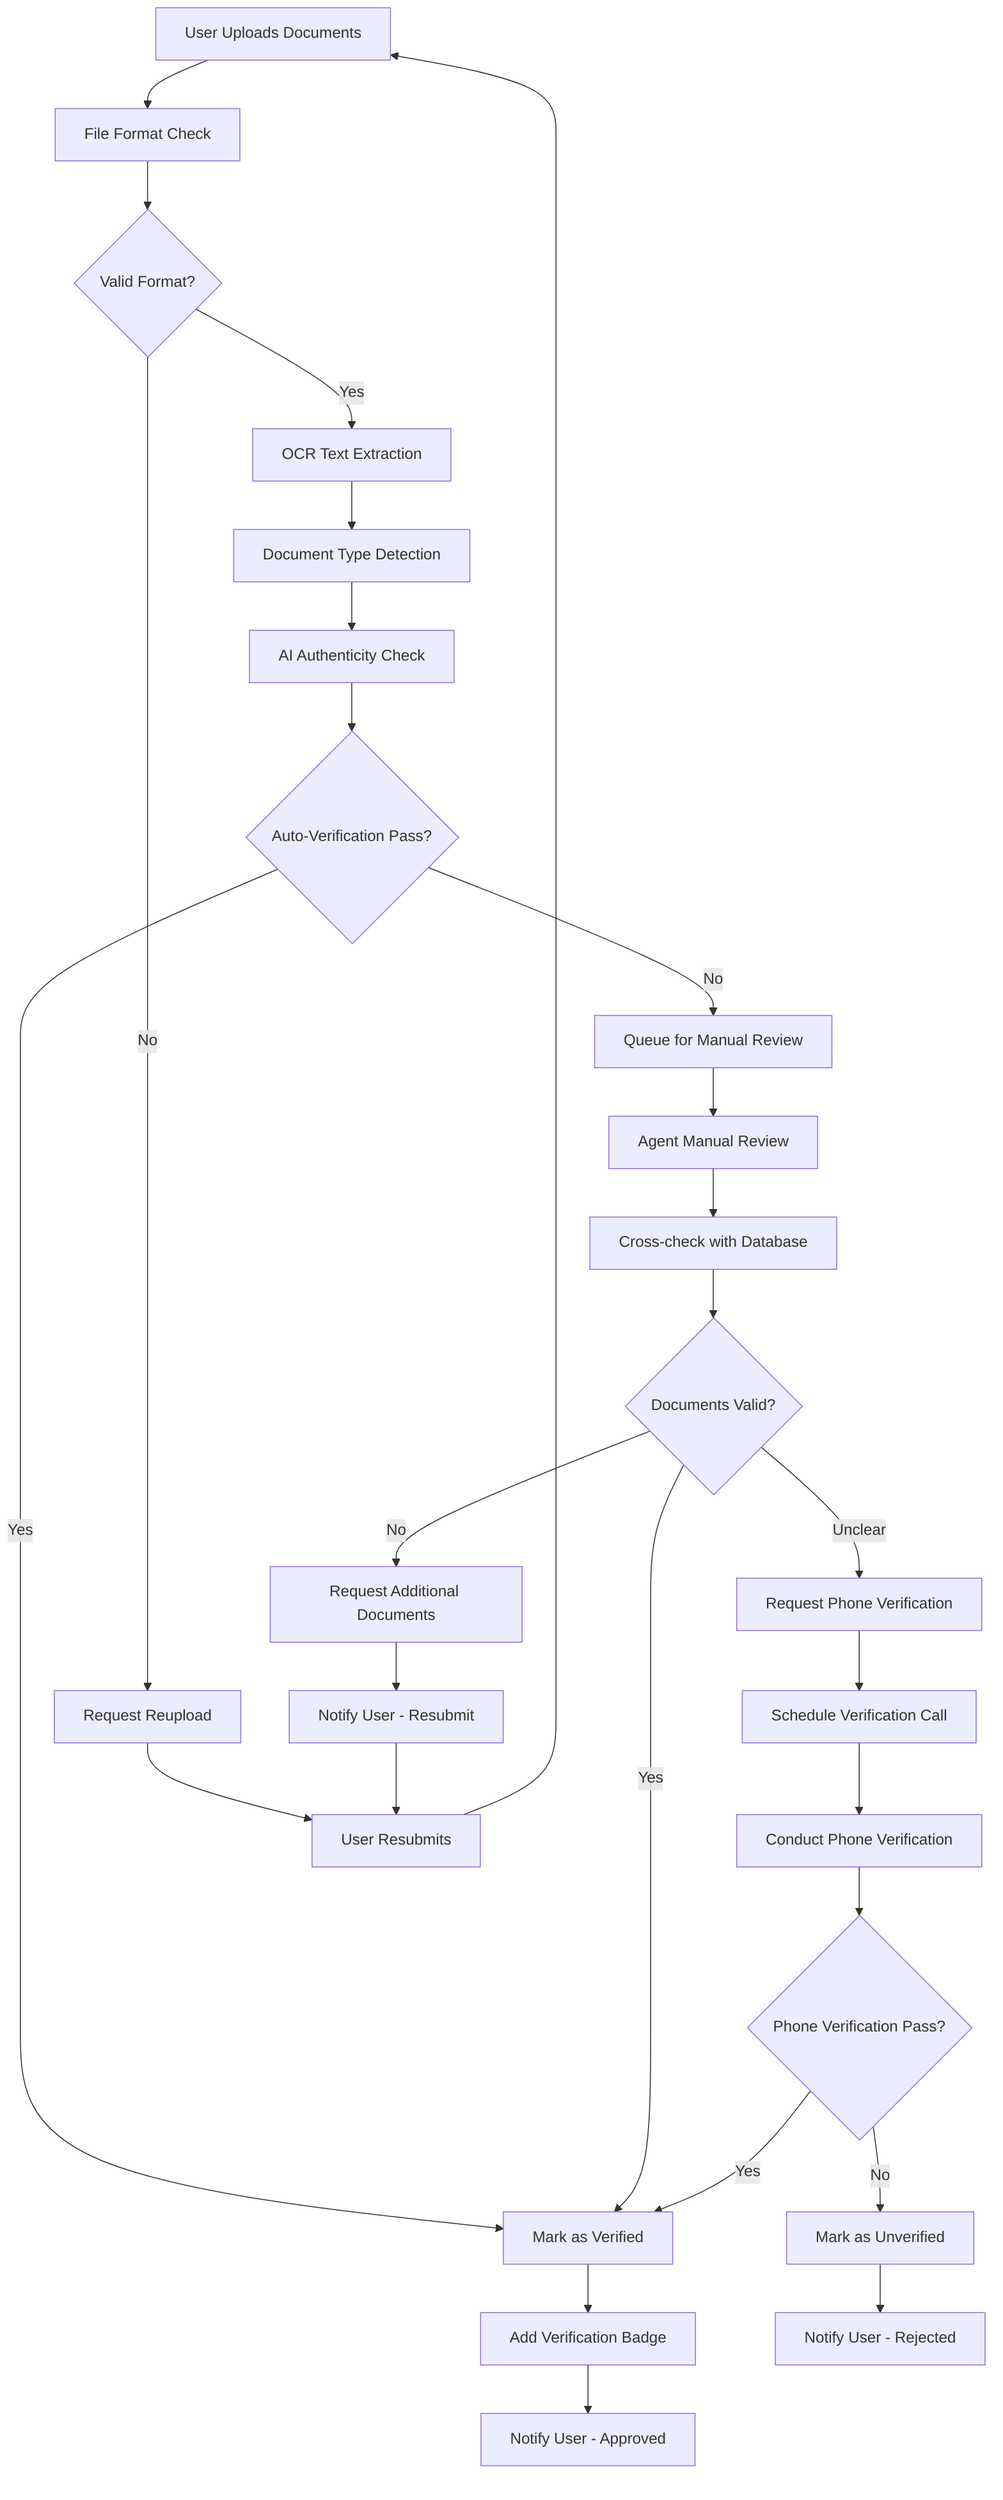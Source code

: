 flowchart TD
  A[User Uploads Documents] --> B[File Format Check]
  B --> C{Valid Format?}
  C -->|No| D[Request Reupload]
  C -->|Yes| E[OCR Text Extraction]
  E --> F[Document Type Detection]
  F --> G[AI Authenticity Check]
  G --> H{Auto-Verification Pass?}
  H -->|Yes| I[Mark as Verified]
  H -->|No| J[Queue for Manual Review]
  I --> K[Add Verification Badge]
  K --> L[Notify User - Approved]
  J --> M[Agent Manual Review]
  M --> N[Cross-check with Database]
  N --> O{Documents Valid?}
  O -->|Yes| I
  O -->|No| P[Request Additional Documents]
  O -->|Unclear| Q[Request Phone Verification]
  P --> R[Notify User - Resubmit]
  Q --> S[Schedule Verification Call]
  S --> T[Conduct Phone Verification]
  T --> U{Phone Verification Pass?}
  U -->|Yes| I
  U -->|No| V[Mark as Unverified]
  V --> W[Notify User - Rejected]
  D --> X[User Resubmits]
  R --> X
  X --> A
